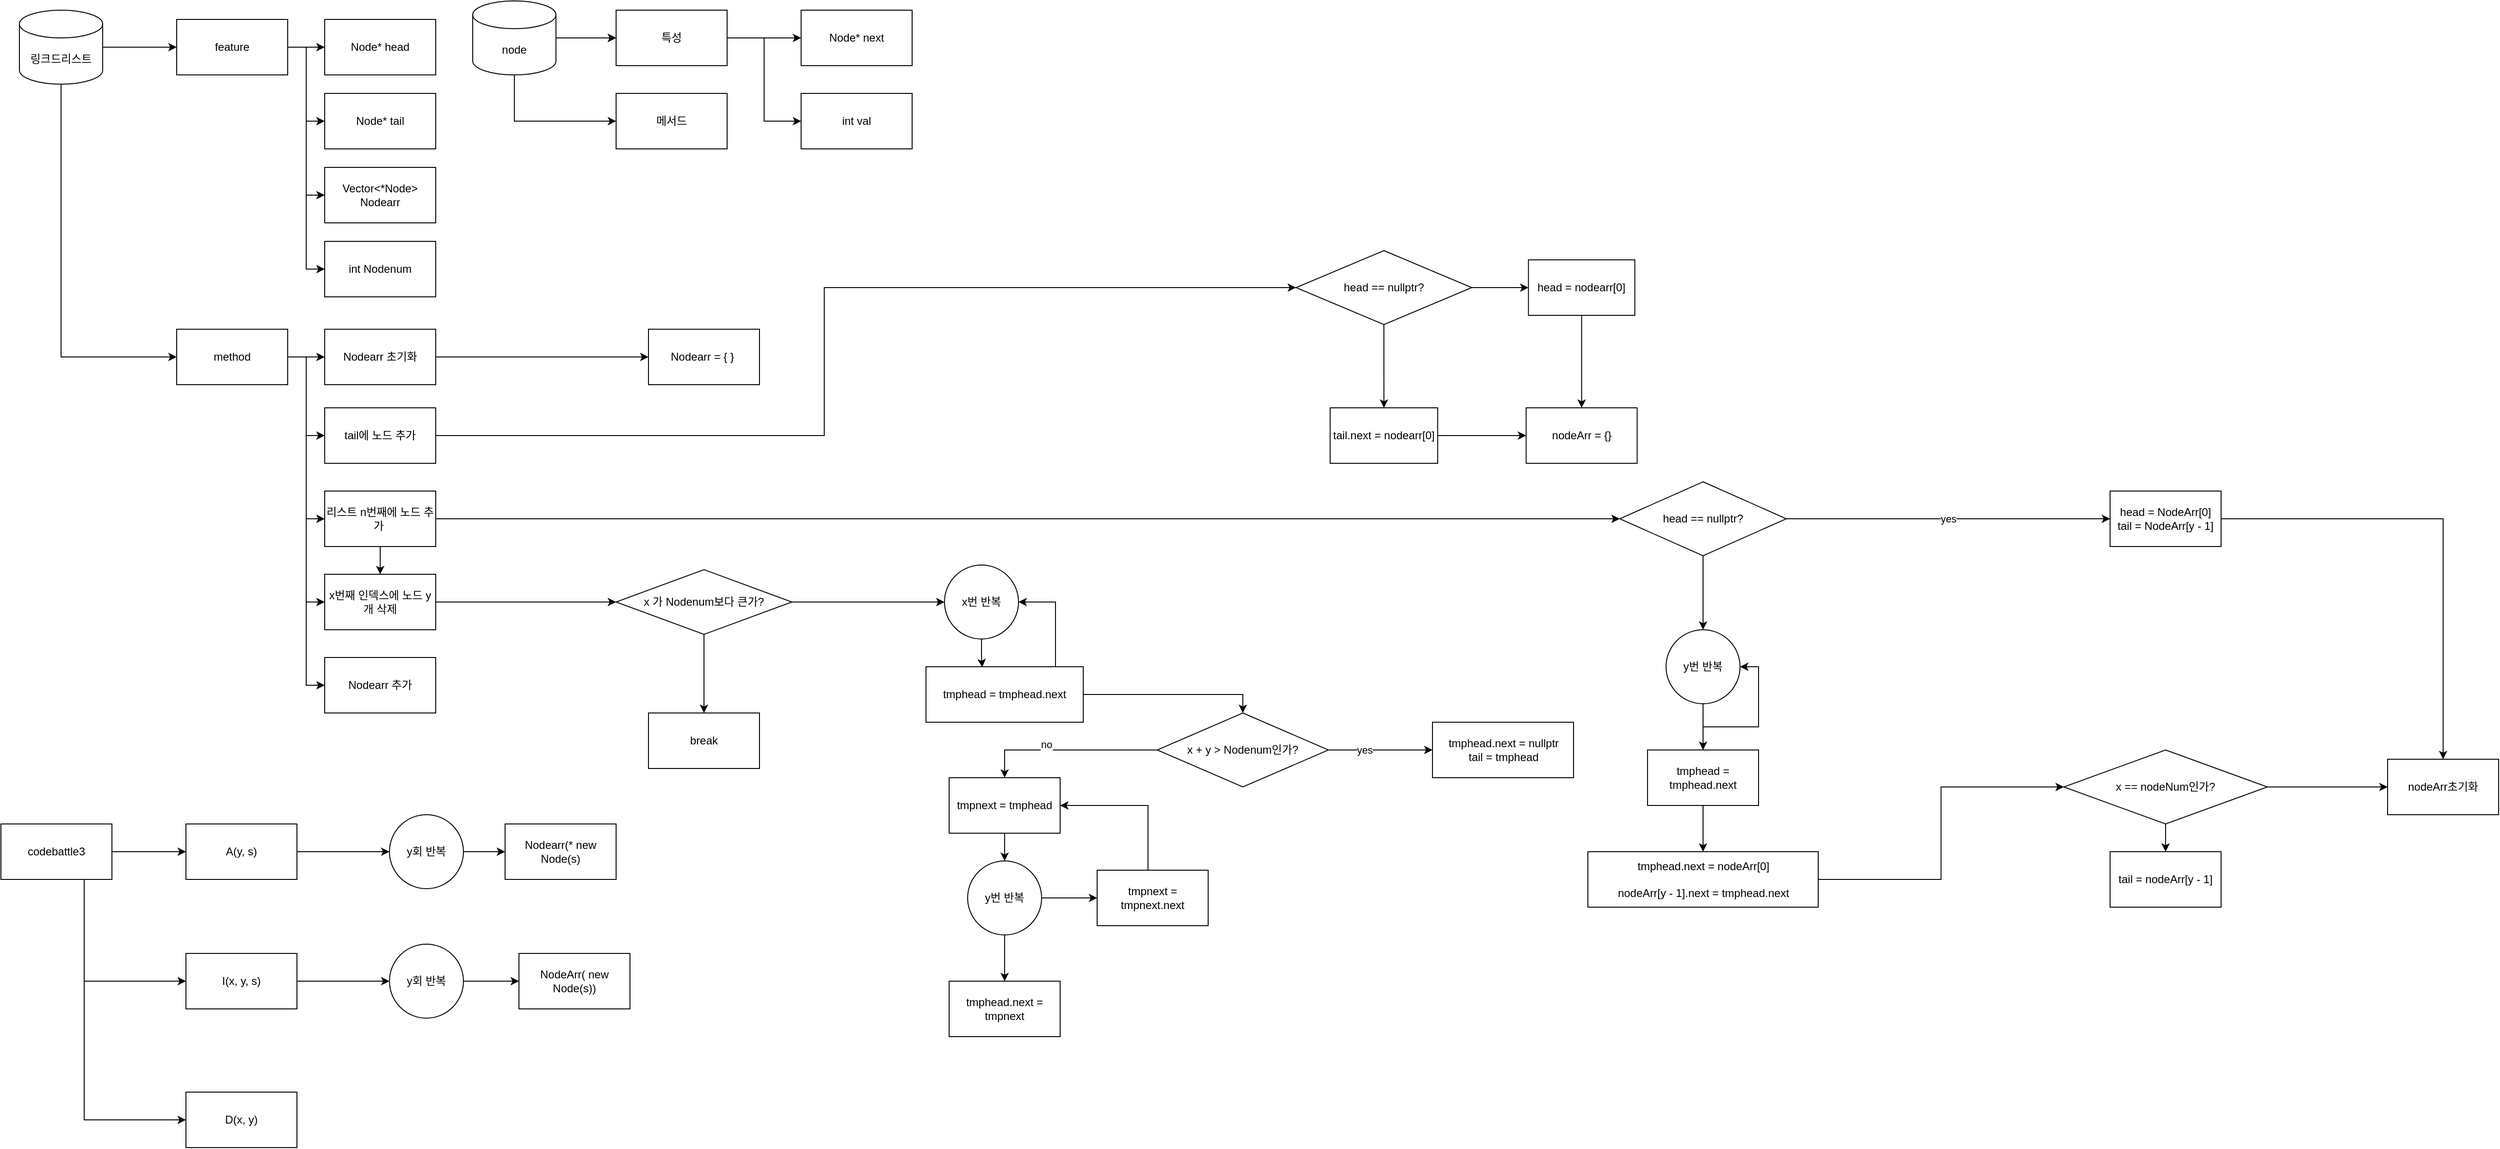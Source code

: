 <mxfile version="22.1.2" type="device">
  <diagram name="페이지-1" id="nX3qnI_A7cCaZvHu2Gjx">
    <mxGraphModel dx="1170" dy="856" grid="1" gridSize="10" guides="1" tooltips="1" connect="1" arrows="1" fold="1" page="1" pageScale="1" pageWidth="827" pageHeight="1169" math="0" shadow="0">
      <root>
        <mxCell id="0" />
        <mxCell id="1" parent="0" />
        <mxCell id="Xd6IAp-0N0bOBobcrJcN-12" style="edgeStyle=orthogonalEdgeStyle;rounded=0;orthogonalLoop=1;jettySize=auto;html=1;entryX=0;entryY=0.5;entryDx=0;entryDy=0;" parent="1" source="Xd6IAp-0N0bOBobcrJcN-2" target="Xd6IAp-0N0bOBobcrJcN-8" edge="1">
          <mxGeometry relative="1" as="geometry" />
        </mxCell>
        <mxCell id="mlwBSb566yAW6RC_EAfB-28" value="" style="edgeStyle=orthogonalEdgeStyle;rounded=0;orthogonalLoop=1;jettySize=auto;html=1;" edge="1" parent="1" source="Xd6IAp-0N0bOBobcrJcN-2" target="mlwBSb566yAW6RC_EAfB-27">
          <mxGeometry relative="1" as="geometry">
            <Array as="points">
              <mxPoint x="105" y="555" />
            </Array>
          </mxGeometry>
        </mxCell>
        <mxCell id="Xd6IAp-0N0bOBobcrJcN-2" value="링크드리스트" style="shape=cylinder3;whiteSpace=wrap;html=1;boundedLbl=1;backgroundOutline=1;size=15;" parent="1" vertex="1">
          <mxGeometry x="60" y="180" width="90" height="80" as="geometry" />
        </mxCell>
        <mxCell id="Xd6IAp-0N0bOBobcrJcN-15" style="edgeStyle=orthogonalEdgeStyle;rounded=0;orthogonalLoop=1;jettySize=auto;html=1;exitX=1;exitY=0.5;exitDx=0;exitDy=0;" parent="1" source="Xd6IAp-0N0bOBobcrJcN-8" target="Xd6IAp-0N0bOBobcrJcN-10" edge="1">
          <mxGeometry relative="1" as="geometry" />
        </mxCell>
        <mxCell id="Xd6IAp-0N0bOBobcrJcN-16" style="edgeStyle=orthogonalEdgeStyle;rounded=0;orthogonalLoop=1;jettySize=auto;html=1;exitX=1;exitY=0.5;exitDx=0;exitDy=0;entryX=0;entryY=0.5;entryDx=0;entryDy=0;" parent="1" source="Xd6IAp-0N0bOBobcrJcN-8" target="Xd6IAp-0N0bOBobcrJcN-11" edge="1">
          <mxGeometry relative="1" as="geometry" />
        </mxCell>
        <mxCell id="Xd6IAp-0N0bOBobcrJcN-17" style="edgeStyle=orthogonalEdgeStyle;rounded=0;orthogonalLoop=1;jettySize=auto;html=1;entryX=0;entryY=0.5;entryDx=0;entryDy=0;" parent="1" source="Xd6IAp-0N0bOBobcrJcN-8" target="Xd6IAp-0N0bOBobcrJcN-13" edge="1">
          <mxGeometry relative="1" as="geometry" />
        </mxCell>
        <mxCell id="Xd6IAp-0N0bOBobcrJcN-18" style="edgeStyle=orthogonalEdgeStyle;rounded=0;orthogonalLoop=1;jettySize=auto;html=1;entryX=0;entryY=0.5;entryDx=0;entryDy=0;" parent="1" source="Xd6IAp-0N0bOBobcrJcN-8" target="Xd6IAp-0N0bOBobcrJcN-14" edge="1">
          <mxGeometry relative="1" as="geometry" />
        </mxCell>
        <mxCell id="Xd6IAp-0N0bOBobcrJcN-8" value="feature" style="whiteSpace=wrap;html=1;" parent="1" vertex="1">
          <mxGeometry x="230" y="190" width="120" height="60" as="geometry" />
        </mxCell>
        <mxCell id="Xd6IAp-0N0bOBobcrJcN-10" value="Node* head" style="whiteSpace=wrap;html=1;" parent="1" vertex="1">
          <mxGeometry x="390" y="190" width="120" height="60" as="geometry" />
        </mxCell>
        <mxCell id="Xd6IAp-0N0bOBobcrJcN-11" value="Node* tail" style="whiteSpace=wrap;html=1;" parent="1" vertex="1">
          <mxGeometry x="390" y="270" width="120" height="60" as="geometry" />
        </mxCell>
        <mxCell id="Xd6IAp-0N0bOBobcrJcN-13" value="Vector&amp;lt;*Node&amp;gt; Nodearr" style="whiteSpace=wrap;html=1;" parent="1" vertex="1">
          <mxGeometry x="390" y="350" width="120" height="60" as="geometry" />
        </mxCell>
        <mxCell id="Xd6IAp-0N0bOBobcrJcN-14" value="int Nodenum" style="whiteSpace=wrap;html=1;" parent="1" vertex="1">
          <mxGeometry x="390" y="430" width="120" height="60" as="geometry" />
        </mxCell>
        <mxCell id="mlwBSb566yAW6RC_EAfB-73" value="" style="edgeStyle=orthogonalEdgeStyle;rounded=0;orthogonalLoop=1;jettySize=auto;html=1;" edge="1" parent="1" source="mlwBSb566yAW6RC_EAfB-1" target="mlwBSb566yAW6RC_EAfB-72">
          <mxGeometry relative="1" as="geometry">
            <Array as="points">
              <mxPoint x="930" y="640" />
              <mxPoint x="930" y="480" />
            </Array>
          </mxGeometry>
        </mxCell>
        <mxCell id="mlwBSb566yAW6RC_EAfB-1" value="tail에 노드 추가" style="whiteSpace=wrap;html=1;" vertex="1" parent="1">
          <mxGeometry x="390" y="610" width="120" height="60" as="geometry" />
        </mxCell>
        <mxCell id="mlwBSb566yAW6RC_EAfB-75" value="" style="edgeStyle=orthogonalEdgeStyle;rounded=0;orthogonalLoop=1;jettySize=auto;html=1;" edge="1" parent="1" source="mlwBSb566yAW6RC_EAfB-2" target="mlwBSb566yAW6RC_EAfB-74">
          <mxGeometry relative="1" as="geometry" />
        </mxCell>
        <mxCell id="mlwBSb566yAW6RC_EAfB-99" value="" style="edgeStyle=orthogonalEdgeStyle;rounded=0;orthogonalLoop=1;jettySize=auto;html=1;" edge="1" parent="1" source="mlwBSb566yAW6RC_EAfB-2" target="mlwBSb566yAW6RC_EAfB-3">
          <mxGeometry relative="1" as="geometry" />
        </mxCell>
        <mxCell id="mlwBSb566yAW6RC_EAfB-2" value="리스트 n번째에 노드 추가&amp;nbsp;" style="whiteSpace=wrap;html=1;" vertex="1" parent="1">
          <mxGeometry x="390" y="700" width="120" height="60" as="geometry" />
        </mxCell>
        <mxCell id="mlwBSb566yAW6RC_EAfB-46" value="" style="edgeStyle=orthogonalEdgeStyle;rounded=0;orthogonalLoop=1;jettySize=auto;html=1;" edge="1" parent="1" source="mlwBSb566yAW6RC_EAfB-3" target="mlwBSb566yAW6RC_EAfB-60">
          <mxGeometry relative="1" as="geometry" />
        </mxCell>
        <mxCell id="mlwBSb566yAW6RC_EAfB-3" value="x번째 인덱스에 노드 y개 삭제" style="whiteSpace=wrap;html=1;" vertex="1" parent="1">
          <mxGeometry x="390" y="790" width="120" height="60" as="geometry" />
        </mxCell>
        <mxCell id="mlwBSb566yAW6RC_EAfB-10" value="" style="edgeStyle=orthogonalEdgeStyle;rounded=0;orthogonalLoop=1;jettySize=auto;html=1;" edge="1" parent="1" source="mlwBSb566yAW6RC_EAfB-4" target="mlwBSb566yAW6RC_EAfB-9">
          <mxGeometry relative="1" as="geometry" />
        </mxCell>
        <mxCell id="mlwBSb566yAW6RC_EAfB-12" value="" style="edgeStyle=orthogonalEdgeStyle;rounded=0;orthogonalLoop=1;jettySize=auto;html=1;" edge="1" parent="1" source="mlwBSb566yAW6RC_EAfB-4" target="mlwBSb566yAW6RC_EAfB-9">
          <mxGeometry relative="1" as="geometry" />
        </mxCell>
        <mxCell id="mlwBSb566yAW6RC_EAfB-19" value="" style="edgeStyle=orthogonalEdgeStyle;rounded=0;orthogonalLoop=1;jettySize=auto;html=1;" edge="1" parent="1" source="mlwBSb566yAW6RC_EAfB-4" target="mlwBSb566yAW6RC_EAfB-18">
          <mxGeometry relative="1" as="geometry">
            <Array as="points">
              <mxPoint x="595" y="300" />
            </Array>
          </mxGeometry>
        </mxCell>
        <mxCell id="mlwBSb566yAW6RC_EAfB-4" value="node" style="shape=cylinder3;whiteSpace=wrap;html=1;boundedLbl=1;backgroundOutline=1;size=15;" vertex="1" parent="1">
          <mxGeometry x="550" y="170" width="90" height="80" as="geometry" />
        </mxCell>
        <mxCell id="mlwBSb566yAW6RC_EAfB-21" value="" style="edgeStyle=orthogonalEdgeStyle;rounded=0;orthogonalLoop=1;jettySize=auto;html=1;" edge="1" parent="1" source="mlwBSb566yAW6RC_EAfB-9">
          <mxGeometry relative="1" as="geometry">
            <mxPoint x="905" y="210" as="targetPoint" />
          </mxGeometry>
        </mxCell>
        <mxCell id="mlwBSb566yAW6RC_EAfB-9" value="특성" style="whiteSpace=wrap;html=1;" vertex="1" parent="1">
          <mxGeometry x="705" y="180" width="120" height="60" as="geometry" />
        </mxCell>
        <mxCell id="mlwBSb566yAW6RC_EAfB-18" value="메서드" style="whiteSpace=wrap;html=1;" vertex="1" parent="1">
          <mxGeometry x="705" y="270" width="120" height="60" as="geometry" />
        </mxCell>
        <mxCell id="mlwBSb566yAW6RC_EAfB-20" value="Node* next" style="whiteSpace=wrap;html=1;" vertex="1" parent="1">
          <mxGeometry x="905" y="180" width="120" height="60" as="geometry" />
        </mxCell>
        <mxCell id="mlwBSb566yAW6RC_EAfB-22" value="int val" style="whiteSpace=wrap;html=1;" vertex="1" parent="1">
          <mxGeometry x="905" y="270" width="120" height="60" as="geometry" />
        </mxCell>
        <mxCell id="mlwBSb566yAW6RC_EAfB-23" value="" style="edgeStyle=orthogonalEdgeStyle;rounded=0;orthogonalLoop=1;jettySize=auto;html=1;entryX=0;entryY=0.5;entryDx=0;entryDy=0;exitX=1;exitY=0.5;exitDx=0;exitDy=0;" edge="1" parent="1" source="mlwBSb566yAW6RC_EAfB-9" target="mlwBSb566yAW6RC_EAfB-22">
          <mxGeometry relative="1" as="geometry">
            <mxPoint x="835" y="220" as="sourcePoint" />
            <mxPoint x="915" y="220" as="targetPoint" />
          </mxGeometry>
        </mxCell>
        <mxCell id="mlwBSb566yAW6RC_EAfB-30" style="edgeStyle=orthogonalEdgeStyle;rounded=0;orthogonalLoop=1;jettySize=auto;html=1;entryX=0;entryY=0.5;entryDx=0;entryDy=0;" edge="1" parent="1" source="mlwBSb566yAW6RC_EAfB-27" target="mlwBSb566yAW6RC_EAfB-1">
          <mxGeometry relative="1" as="geometry" />
        </mxCell>
        <mxCell id="mlwBSb566yAW6RC_EAfB-32" style="edgeStyle=orthogonalEdgeStyle;rounded=0;orthogonalLoop=1;jettySize=auto;html=1;entryX=0;entryY=0.5;entryDx=0;entryDy=0;" edge="1" parent="1" source="mlwBSb566yAW6RC_EAfB-27" target="mlwBSb566yAW6RC_EAfB-3">
          <mxGeometry relative="1" as="geometry" />
        </mxCell>
        <mxCell id="mlwBSb566yAW6RC_EAfB-33" style="edgeStyle=orthogonalEdgeStyle;rounded=0;orthogonalLoop=1;jettySize=auto;html=1;exitX=1;exitY=0.5;exitDx=0;exitDy=0;entryX=0;entryY=0.5;entryDx=0;entryDy=0;" edge="1" parent="1" source="mlwBSb566yAW6RC_EAfB-27" target="mlwBSb566yAW6RC_EAfB-2">
          <mxGeometry relative="1" as="geometry" />
        </mxCell>
        <mxCell id="mlwBSb566yAW6RC_EAfB-85" value="" style="edgeStyle=orthogonalEdgeStyle;rounded=0;orthogonalLoop=1;jettySize=auto;html=1;" edge="1" parent="1" source="mlwBSb566yAW6RC_EAfB-27" target="mlwBSb566yAW6RC_EAfB-84">
          <mxGeometry relative="1" as="geometry" />
        </mxCell>
        <mxCell id="mlwBSb566yAW6RC_EAfB-98" value="" style="edgeStyle=orthogonalEdgeStyle;rounded=0;orthogonalLoop=1;jettySize=auto;html=1;exitX=1;exitY=0.5;exitDx=0;exitDy=0;entryX=0;entryY=0.5;entryDx=0;entryDy=0;" edge="1" parent="1" source="mlwBSb566yAW6RC_EAfB-27" target="mlwBSb566yAW6RC_EAfB-97">
          <mxGeometry relative="1" as="geometry">
            <mxPoint x="249.98" y="599.998" as="sourcePoint" />
            <mxPoint x="350.028" y="924.95" as="targetPoint" />
          </mxGeometry>
        </mxCell>
        <mxCell id="mlwBSb566yAW6RC_EAfB-27" value="method" style="whiteSpace=wrap;html=1;" vertex="1" parent="1">
          <mxGeometry x="230" y="525" width="120" height="60" as="geometry" />
        </mxCell>
        <mxCell id="mlwBSb566yAW6RC_EAfB-38" value="" style="edgeStyle=orthogonalEdgeStyle;rounded=0;orthogonalLoop=1;jettySize=auto;html=1;" edge="1" parent="1" source="mlwBSb566yAW6RC_EAfB-36" target="mlwBSb566yAW6RC_EAfB-37">
          <mxGeometry relative="1" as="geometry" />
        </mxCell>
        <mxCell id="mlwBSb566yAW6RC_EAfB-41" value="" style="edgeStyle=orthogonalEdgeStyle;rounded=0;orthogonalLoop=1;jettySize=auto;html=1;" edge="1" parent="1" source="mlwBSb566yAW6RC_EAfB-36" target="mlwBSb566yAW6RC_EAfB-40">
          <mxGeometry relative="1" as="geometry">
            <Array as="points">
              <mxPoint x="130" y="1230" />
            </Array>
          </mxGeometry>
        </mxCell>
        <mxCell id="mlwBSb566yAW6RC_EAfB-78" value="" style="edgeStyle=orthogonalEdgeStyle;rounded=0;orthogonalLoop=1;jettySize=auto;html=1;" edge="1" parent="1" source="mlwBSb566yAW6RC_EAfB-36" target="mlwBSb566yAW6RC_EAfB-77">
          <mxGeometry relative="1" as="geometry">
            <Array as="points">
              <mxPoint x="130" y="1380" />
            </Array>
          </mxGeometry>
        </mxCell>
        <mxCell id="mlwBSb566yAW6RC_EAfB-36" value="codebattle3" style="whiteSpace=wrap;html=1;" vertex="1" parent="1">
          <mxGeometry x="40" y="1060" width="120" height="60" as="geometry" />
        </mxCell>
        <mxCell id="mlwBSb566yAW6RC_EAfB-90" value="" style="edgeStyle=orthogonalEdgeStyle;rounded=0;orthogonalLoop=1;jettySize=auto;html=1;" edge="1" parent="1" source="mlwBSb566yAW6RC_EAfB-37" target="mlwBSb566yAW6RC_EAfB-89">
          <mxGeometry relative="1" as="geometry" />
        </mxCell>
        <mxCell id="mlwBSb566yAW6RC_EAfB-37" value="A(y, s)" style="whiteSpace=wrap;html=1;" vertex="1" parent="1">
          <mxGeometry x="240" y="1060" width="120" height="60" as="geometry" />
        </mxCell>
        <mxCell id="mlwBSb566yAW6RC_EAfB-82" value="" style="edgeStyle=orthogonalEdgeStyle;rounded=0;orthogonalLoop=1;jettySize=auto;html=1;entryX=0;entryY=0.5;entryDx=0;entryDy=0;" edge="1" parent="1" source="mlwBSb566yAW6RC_EAfB-40" target="mlwBSb566yAW6RC_EAfB-115">
          <mxGeometry relative="1" as="geometry">
            <mxPoint x="440" y="1230" as="targetPoint" />
          </mxGeometry>
        </mxCell>
        <mxCell id="mlwBSb566yAW6RC_EAfB-40" value="I(x, y, s)" style="whiteSpace=wrap;html=1;" vertex="1" parent="1">
          <mxGeometry x="240" y="1200" width="120" height="60" as="geometry" />
        </mxCell>
        <mxCell id="mlwBSb566yAW6RC_EAfB-48" value="" style="edgeStyle=orthogonalEdgeStyle;rounded=0;orthogonalLoop=1;jettySize=auto;html=1;entryX=0.358;entryY=0.009;entryDx=0;entryDy=0;entryPerimeter=0;" edge="1" parent="1" source="mlwBSb566yAW6RC_EAfB-45" target="mlwBSb566yAW6RC_EAfB-47">
          <mxGeometry relative="1" as="geometry" />
        </mxCell>
        <mxCell id="mlwBSb566yAW6RC_EAfB-45" value="x번 반복" style="ellipse;whiteSpace=wrap;html=1;" vertex="1" parent="1">
          <mxGeometry x="1060" y="780" width="80" height="80" as="geometry" />
        </mxCell>
        <mxCell id="mlwBSb566yAW6RC_EAfB-49" style="edgeStyle=orthogonalEdgeStyle;rounded=0;orthogonalLoop=1;jettySize=auto;html=1;entryX=1;entryY=0.5;entryDx=0;entryDy=0;" edge="1" parent="1" source="mlwBSb566yAW6RC_EAfB-47" target="mlwBSb566yAW6RC_EAfB-45">
          <mxGeometry relative="1" as="geometry">
            <Array as="points">
              <mxPoint x="1180" y="820" />
            </Array>
          </mxGeometry>
        </mxCell>
        <mxCell id="mlwBSb566yAW6RC_EAfB-52" value="" style="edgeStyle=orthogonalEdgeStyle;rounded=0;orthogonalLoop=1;jettySize=auto;html=1;entryX=0.5;entryY=0;entryDx=0;entryDy=0;" edge="1" parent="1" source="mlwBSb566yAW6RC_EAfB-47" target="mlwBSb566yAW6RC_EAfB-66">
          <mxGeometry relative="1" as="geometry" />
        </mxCell>
        <mxCell id="mlwBSb566yAW6RC_EAfB-47" value="tmphead = tmphead.next" style="whiteSpace=wrap;html=1;" vertex="1" parent="1">
          <mxGeometry x="1040" y="890" width="170" height="60" as="geometry" />
        </mxCell>
        <mxCell id="mlwBSb566yAW6RC_EAfB-54" value="" style="edgeStyle=orthogonalEdgeStyle;rounded=0;orthogonalLoop=1;jettySize=auto;html=1;" edge="1" parent="1" source="mlwBSb566yAW6RC_EAfB-51" target="mlwBSb566yAW6RC_EAfB-53">
          <mxGeometry relative="1" as="geometry" />
        </mxCell>
        <mxCell id="mlwBSb566yAW6RC_EAfB-51" value="tmpnext = tmphead" style="whiteSpace=wrap;html=1;" vertex="1" parent="1">
          <mxGeometry x="1065" y="1010" width="120" height="60" as="geometry" />
        </mxCell>
        <mxCell id="mlwBSb566yAW6RC_EAfB-56" value="" style="edgeStyle=orthogonalEdgeStyle;rounded=0;orthogonalLoop=1;jettySize=auto;html=1;" edge="1" parent="1" source="mlwBSb566yAW6RC_EAfB-53" target="mlwBSb566yAW6RC_EAfB-55">
          <mxGeometry relative="1" as="geometry" />
        </mxCell>
        <mxCell id="mlwBSb566yAW6RC_EAfB-59" value="" style="edgeStyle=orthogonalEdgeStyle;rounded=0;orthogonalLoop=1;jettySize=auto;html=1;" edge="1" parent="1" source="mlwBSb566yAW6RC_EAfB-53" target="mlwBSb566yAW6RC_EAfB-58">
          <mxGeometry relative="1" as="geometry" />
        </mxCell>
        <mxCell id="mlwBSb566yAW6RC_EAfB-53" value="y번 반복" style="ellipse;whiteSpace=wrap;html=1;" vertex="1" parent="1">
          <mxGeometry x="1085" y="1100" width="80" height="80" as="geometry" />
        </mxCell>
        <mxCell id="mlwBSb566yAW6RC_EAfB-57" style="edgeStyle=orthogonalEdgeStyle;rounded=0;orthogonalLoop=1;jettySize=auto;html=1;entryX=1;entryY=0.5;entryDx=0;entryDy=0;" edge="1" parent="1" source="mlwBSb566yAW6RC_EAfB-55" target="mlwBSb566yAW6RC_EAfB-51">
          <mxGeometry relative="1" as="geometry">
            <Array as="points">
              <mxPoint x="1280" y="1040" />
            </Array>
          </mxGeometry>
        </mxCell>
        <mxCell id="mlwBSb566yAW6RC_EAfB-55" value="tmpnext = tmpnext.next" style="whiteSpace=wrap;html=1;" vertex="1" parent="1">
          <mxGeometry x="1225" y="1110" width="120" height="60" as="geometry" />
        </mxCell>
        <mxCell id="mlwBSb566yAW6RC_EAfB-58" value="tmphead.next = tmpnext" style="whiteSpace=wrap;html=1;" vertex="1" parent="1">
          <mxGeometry x="1065" y="1230" width="120" height="60" as="geometry" />
        </mxCell>
        <mxCell id="mlwBSb566yAW6RC_EAfB-61" style="edgeStyle=orthogonalEdgeStyle;rounded=0;orthogonalLoop=1;jettySize=auto;html=1;entryX=0;entryY=0.5;entryDx=0;entryDy=0;" edge="1" parent="1" source="mlwBSb566yAW6RC_EAfB-60" target="mlwBSb566yAW6RC_EAfB-45">
          <mxGeometry relative="1" as="geometry" />
        </mxCell>
        <mxCell id="mlwBSb566yAW6RC_EAfB-64" value="" style="edgeStyle=orthogonalEdgeStyle;rounded=0;orthogonalLoop=1;jettySize=auto;html=1;" edge="1" parent="1" source="mlwBSb566yAW6RC_EAfB-60" target="mlwBSb566yAW6RC_EAfB-63">
          <mxGeometry relative="1" as="geometry" />
        </mxCell>
        <mxCell id="mlwBSb566yAW6RC_EAfB-60" value="x 가 Nodenum보다 큰가?" style="rhombus;whiteSpace=wrap;html=1;" vertex="1" parent="1">
          <mxGeometry x="705" y="785" width="190" height="70" as="geometry" />
        </mxCell>
        <mxCell id="mlwBSb566yAW6RC_EAfB-63" value="break" style="whiteSpace=wrap;html=1;" vertex="1" parent="1">
          <mxGeometry x="740" y="940" width="120" height="60" as="geometry" />
        </mxCell>
        <mxCell id="mlwBSb566yAW6RC_EAfB-67" style="edgeStyle=orthogonalEdgeStyle;rounded=0;orthogonalLoop=1;jettySize=auto;html=1;entryX=0.5;entryY=0;entryDx=0;entryDy=0;" edge="1" parent="1" source="mlwBSb566yAW6RC_EAfB-66" target="mlwBSb566yAW6RC_EAfB-51">
          <mxGeometry relative="1" as="geometry" />
        </mxCell>
        <mxCell id="mlwBSb566yAW6RC_EAfB-68" value="no" style="edgeLabel;html=1;align=center;verticalAlign=middle;resizable=0;points=[];" vertex="1" connectable="0" parent="mlwBSb566yAW6RC_EAfB-67">
          <mxGeometry x="0.231" y="-6" relative="1" as="geometry">
            <mxPoint as="offset" />
          </mxGeometry>
        </mxCell>
        <mxCell id="mlwBSb566yAW6RC_EAfB-70" value="" style="edgeStyle=orthogonalEdgeStyle;rounded=0;orthogonalLoop=1;jettySize=auto;html=1;" edge="1" parent="1" source="mlwBSb566yAW6RC_EAfB-66" target="mlwBSb566yAW6RC_EAfB-69">
          <mxGeometry relative="1" as="geometry" />
        </mxCell>
        <mxCell id="mlwBSb566yAW6RC_EAfB-71" value="yes" style="edgeLabel;html=1;align=center;verticalAlign=middle;resizable=0;points=[];" vertex="1" connectable="0" parent="mlwBSb566yAW6RC_EAfB-70">
          <mxGeometry x="-0.306" relative="1" as="geometry">
            <mxPoint as="offset" />
          </mxGeometry>
        </mxCell>
        <mxCell id="mlwBSb566yAW6RC_EAfB-66" value="x + y &amp;gt; Nodenum인가?" style="rhombus;whiteSpace=wrap;html=1;" vertex="1" parent="1">
          <mxGeometry x="1290" y="940" width="185" height="80" as="geometry" />
        </mxCell>
        <mxCell id="mlwBSb566yAW6RC_EAfB-69" value="tmphead.next = nullptr&lt;br&gt;tail = tmphead" style="whiteSpace=wrap;html=1;" vertex="1" parent="1">
          <mxGeometry x="1587.5" y="950" width="152.5" height="60" as="geometry" />
        </mxCell>
        <mxCell id="mlwBSb566yAW6RC_EAfB-80" value="" style="edgeStyle=orthogonalEdgeStyle;rounded=0;orthogonalLoop=1;jettySize=auto;html=1;" edge="1" parent="1" source="mlwBSb566yAW6RC_EAfB-72" target="mlwBSb566yAW6RC_EAfB-79">
          <mxGeometry relative="1" as="geometry" />
        </mxCell>
        <mxCell id="mlwBSb566yAW6RC_EAfB-105" value="" style="edgeStyle=orthogonalEdgeStyle;rounded=0;orthogonalLoop=1;jettySize=auto;html=1;" edge="1" parent="1" source="mlwBSb566yAW6RC_EAfB-72" target="mlwBSb566yAW6RC_EAfB-104">
          <mxGeometry relative="1" as="geometry" />
        </mxCell>
        <mxCell id="mlwBSb566yAW6RC_EAfB-72" value="head == nullptr?" style="rhombus;whiteSpace=wrap;html=1;" vertex="1" parent="1">
          <mxGeometry x="1440" y="440" width="190" height="80" as="geometry" />
        </mxCell>
        <mxCell id="mlwBSb566yAW6RC_EAfB-111" value="yes" style="edgeStyle=orthogonalEdgeStyle;rounded=0;orthogonalLoop=1;jettySize=auto;html=1;entryX=0;entryY=0.5;entryDx=0;entryDy=0;" edge="1" parent="1" source="mlwBSb566yAW6RC_EAfB-74" target="mlwBSb566yAW6RC_EAfB-110">
          <mxGeometry relative="1" as="geometry" />
        </mxCell>
        <mxCell id="mlwBSb566yAW6RC_EAfB-125" value="" style="edgeStyle=orthogonalEdgeStyle;rounded=0;orthogonalLoop=1;jettySize=auto;html=1;" edge="1" parent="1" source="mlwBSb566yAW6RC_EAfB-74" target="mlwBSb566yAW6RC_EAfB-124">
          <mxGeometry relative="1" as="geometry" />
        </mxCell>
        <mxCell id="mlwBSb566yAW6RC_EAfB-74" value="head == nullptr?" style="rhombus;whiteSpace=wrap;html=1;" vertex="1" parent="1">
          <mxGeometry x="1790" y="690" width="180" height="80" as="geometry" />
        </mxCell>
        <mxCell id="mlwBSb566yAW6RC_EAfB-77" value="D(x, y)" style="whiteSpace=wrap;html=1;" vertex="1" parent="1">
          <mxGeometry x="240" y="1350" width="120" height="60" as="geometry" />
        </mxCell>
        <mxCell id="mlwBSb566yAW6RC_EAfB-109" style="edgeStyle=orthogonalEdgeStyle;rounded=0;orthogonalLoop=1;jettySize=auto;html=1;entryX=0.5;entryY=0;entryDx=0;entryDy=0;" edge="1" parent="1" source="mlwBSb566yAW6RC_EAfB-79" target="mlwBSb566yAW6RC_EAfB-106">
          <mxGeometry relative="1" as="geometry" />
        </mxCell>
        <mxCell id="mlwBSb566yAW6RC_EAfB-79" value="head = nodearr[0]" style="whiteSpace=wrap;html=1;" vertex="1" parent="1">
          <mxGeometry x="1691.25" y="450" width="115" height="60" as="geometry" />
        </mxCell>
        <mxCell id="mlwBSb566yAW6RC_EAfB-87" value="" style="edgeStyle=orthogonalEdgeStyle;rounded=0;orthogonalLoop=1;jettySize=auto;html=1;" edge="1" parent="1" source="mlwBSb566yAW6RC_EAfB-84" target="mlwBSb566yAW6RC_EAfB-86">
          <mxGeometry relative="1" as="geometry" />
        </mxCell>
        <mxCell id="mlwBSb566yAW6RC_EAfB-84" value="Nodearr 초기화" style="whiteSpace=wrap;html=1;" vertex="1" parent="1">
          <mxGeometry x="390" y="525" width="120" height="60" as="geometry" />
        </mxCell>
        <mxCell id="mlwBSb566yAW6RC_EAfB-86" value="Nodearr = { }&amp;nbsp;" style="whiteSpace=wrap;html=1;" vertex="1" parent="1">
          <mxGeometry x="740" y="525" width="120" height="60" as="geometry" />
        </mxCell>
        <mxCell id="mlwBSb566yAW6RC_EAfB-101" value="" style="edgeStyle=orthogonalEdgeStyle;rounded=0;orthogonalLoop=1;jettySize=auto;html=1;" edge="1" parent="1" source="mlwBSb566yAW6RC_EAfB-89" target="mlwBSb566yAW6RC_EAfB-100">
          <mxGeometry relative="1" as="geometry" />
        </mxCell>
        <mxCell id="mlwBSb566yAW6RC_EAfB-89" value="y회 반복" style="ellipse;whiteSpace=wrap;html=1;" vertex="1" parent="1">
          <mxGeometry x="460" y="1050" width="80" height="80" as="geometry" />
        </mxCell>
        <mxCell id="mlwBSb566yAW6RC_EAfB-97" value="Nodearr 추가" style="whiteSpace=wrap;html=1;" vertex="1" parent="1">
          <mxGeometry x="390" y="880" width="120" height="60" as="geometry" />
        </mxCell>
        <mxCell id="mlwBSb566yAW6RC_EAfB-100" value="Nodearr(* new Node(s)" style="whiteSpace=wrap;html=1;" vertex="1" parent="1">
          <mxGeometry x="585" y="1060" width="120" height="60" as="geometry" />
        </mxCell>
        <mxCell id="mlwBSb566yAW6RC_EAfB-108" style="edgeStyle=orthogonalEdgeStyle;rounded=0;orthogonalLoop=1;jettySize=auto;html=1;entryX=0;entryY=0.5;entryDx=0;entryDy=0;" edge="1" parent="1" source="mlwBSb566yAW6RC_EAfB-104" target="mlwBSb566yAW6RC_EAfB-106">
          <mxGeometry relative="1" as="geometry" />
        </mxCell>
        <mxCell id="mlwBSb566yAW6RC_EAfB-104" value="tail.next = nodearr[0]" style="whiteSpace=wrap;html=1;" vertex="1" parent="1">
          <mxGeometry x="1476.88" y="610" width="116.25" height="60" as="geometry" />
        </mxCell>
        <mxCell id="mlwBSb566yAW6RC_EAfB-106" value="nodeArr = {}" style="whiteSpace=wrap;html=1;" vertex="1" parent="1">
          <mxGeometry x="1688.75" y="610" width="120" height="60" as="geometry" />
        </mxCell>
        <mxCell id="mlwBSb566yAW6RC_EAfB-132" style="edgeStyle=orthogonalEdgeStyle;rounded=0;orthogonalLoop=1;jettySize=auto;html=1;" edge="1" parent="1" source="mlwBSb566yAW6RC_EAfB-110" target="mlwBSb566yAW6RC_EAfB-122">
          <mxGeometry relative="1" as="geometry" />
        </mxCell>
        <mxCell id="mlwBSb566yAW6RC_EAfB-110" value="head = NodeArr[0]&lt;br&gt;tail = NodeArr[y - 1]" style="whiteSpace=wrap;html=1;" vertex="1" parent="1">
          <mxGeometry x="2320" y="700" width="120" height="60" as="geometry" />
        </mxCell>
        <mxCell id="mlwBSb566yAW6RC_EAfB-117" value="" style="edgeStyle=orthogonalEdgeStyle;rounded=0;orthogonalLoop=1;jettySize=auto;html=1;" edge="1" parent="1" source="mlwBSb566yAW6RC_EAfB-115" target="mlwBSb566yAW6RC_EAfB-116">
          <mxGeometry relative="1" as="geometry" />
        </mxCell>
        <mxCell id="mlwBSb566yAW6RC_EAfB-115" value="y회 반복" style="ellipse;whiteSpace=wrap;html=1;" vertex="1" parent="1">
          <mxGeometry x="460" y="1190" width="80" height="80" as="geometry" />
        </mxCell>
        <mxCell id="mlwBSb566yAW6RC_EAfB-116" value="NodeArr( new Node(s))" style="whiteSpace=wrap;html=1;" vertex="1" parent="1">
          <mxGeometry x="600" y="1200" width="120" height="60" as="geometry" />
        </mxCell>
        <mxCell id="mlwBSb566yAW6RC_EAfB-121" value="" style="edgeStyle=orthogonalEdgeStyle;rounded=0;orthogonalLoop=1;jettySize=auto;html=1;" edge="1" parent="1" source="mlwBSb566yAW6RC_EAfB-119" target="mlwBSb566yAW6RC_EAfB-120">
          <mxGeometry relative="1" as="geometry" />
        </mxCell>
        <mxCell id="mlwBSb566yAW6RC_EAfB-123" value="" style="edgeStyle=orthogonalEdgeStyle;rounded=0;orthogonalLoop=1;jettySize=auto;html=1;" edge="1" parent="1" source="mlwBSb566yAW6RC_EAfB-119" target="mlwBSb566yAW6RC_EAfB-122">
          <mxGeometry relative="1" as="geometry" />
        </mxCell>
        <mxCell id="mlwBSb566yAW6RC_EAfB-119" value="x == nodeNum인가?" style="rhombus;whiteSpace=wrap;html=1;" vertex="1" parent="1">
          <mxGeometry x="2270" y="980" width="220" height="80" as="geometry" />
        </mxCell>
        <mxCell id="mlwBSb566yAW6RC_EAfB-120" value="tail = nodeArr[y - 1]" style="whiteSpace=wrap;html=1;" vertex="1" parent="1">
          <mxGeometry x="2320" y="1090" width="120" height="60" as="geometry" />
        </mxCell>
        <mxCell id="mlwBSb566yAW6RC_EAfB-122" value="nodeArr초기화" style="whiteSpace=wrap;html=1;" vertex="1" parent="1">
          <mxGeometry x="2620" y="990" width="120" height="60" as="geometry" />
        </mxCell>
        <mxCell id="mlwBSb566yAW6RC_EAfB-127" value="" style="edgeStyle=orthogonalEdgeStyle;rounded=0;orthogonalLoop=1;jettySize=auto;html=1;" edge="1" parent="1" source="mlwBSb566yAW6RC_EAfB-124" target="mlwBSb566yAW6RC_EAfB-126">
          <mxGeometry relative="1" as="geometry" />
        </mxCell>
        <mxCell id="mlwBSb566yAW6RC_EAfB-124" value="y번 반복" style="ellipse;whiteSpace=wrap;html=1;" vertex="1" parent="1">
          <mxGeometry x="1840" y="850" width="80" height="80" as="geometry" />
        </mxCell>
        <mxCell id="mlwBSb566yAW6RC_EAfB-129" value="" style="edgeStyle=orthogonalEdgeStyle;rounded=0;orthogonalLoop=1;jettySize=auto;html=1;" edge="1" parent="1" source="mlwBSb566yAW6RC_EAfB-126" target="mlwBSb566yAW6RC_EAfB-128">
          <mxGeometry relative="1" as="geometry" />
        </mxCell>
        <mxCell id="mlwBSb566yAW6RC_EAfB-130" style="edgeStyle=orthogonalEdgeStyle;rounded=0;orthogonalLoop=1;jettySize=auto;html=1;entryX=1;entryY=0.5;entryDx=0;entryDy=0;" edge="1" parent="1" source="mlwBSb566yAW6RC_EAfB-126" target="mlwBSb566yAW6RC_EAfB-124">
          <mxGeometry relative="1" as="geometry" />
        </mxCell>
        <mxCell id="mlwBSb566yAW6RC_EAfB-126" value="tmphead = tmphead.next" style="whiteSpace=wrap;html=1;" vertex="1" parent="1">
          <mxGeometry x="1820" y="980" width="120" height="60" as="geometry" />
        </mxCell>
        <mxCell id="mlwBSb566yAW6RC_EAfB-131" style="edgeStyle=orthogonalEdgeStyle;rounded=0;orthogonalLoop=1;jettySize=auto;html=1;entryX=0;entryY=0.5;entryDx=0;entryDy=0;" edge="1" parent="1" source="mlwBSb566yAW6RC_EAfB-128" target="mlwBSb566yAW6RC_EAfB-119">
          <mxGeometry relative="1" as="geometry" />
        </mxCell>
        <mxCell id="mlwBSb566yAW6RC_EAfB-128" value="tmphead.next = nodeArr[0]&lt;br&gt;&lt;br&gt;nodeArr[y - 1].next = tmphead.next" style="whiteSpace=wrap;html=1;" vertex="1" parent="1">
          <mxGeometry x="1755.5" y="1090" width="249" height="60" as="geometry" />
        </mxCell>
      </root>
    </mxGraphModel>
  </diagram>
</mxfile>
